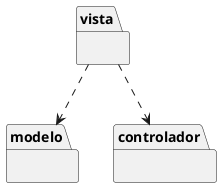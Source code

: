@startuml

package "modelo" {
}

package "vista" {
}

package "controlador" {
}

vista ..> modelo
vista ..>controlador
@enduml
